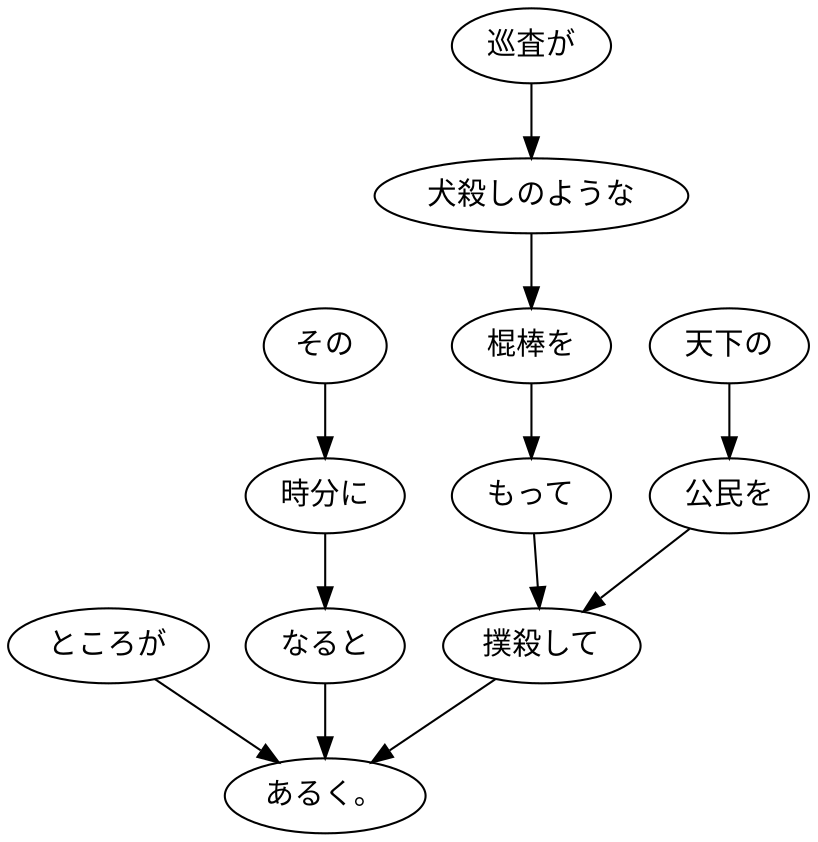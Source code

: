 digraph graph8631 {
	node0 [label="ところが"];
	node1 [label="その"];
	node2 [label="時分に"];
	node3 [label="なると"];
	node4 [label="巡査が"];
	node5 [label="犬殺しのような"];
	node6 [label="棍棒を"];
	node7 [label="もって"];
	node8 [label="天下の"];
	node9 [label="公民を"];
	node10 [label="撲殺して"];
	node11 [label="あるく。"];
	node0 -> node11;
	node1 -> node2;
	node2 -> node3;
	node3 -> node11;
	node4 -> node5;
	node5 -> node6;
	node6 -> node7;
	node7 -> node10;
	node8 -> node9;
	node9 -> node10;
	node10 -> node11;
}
